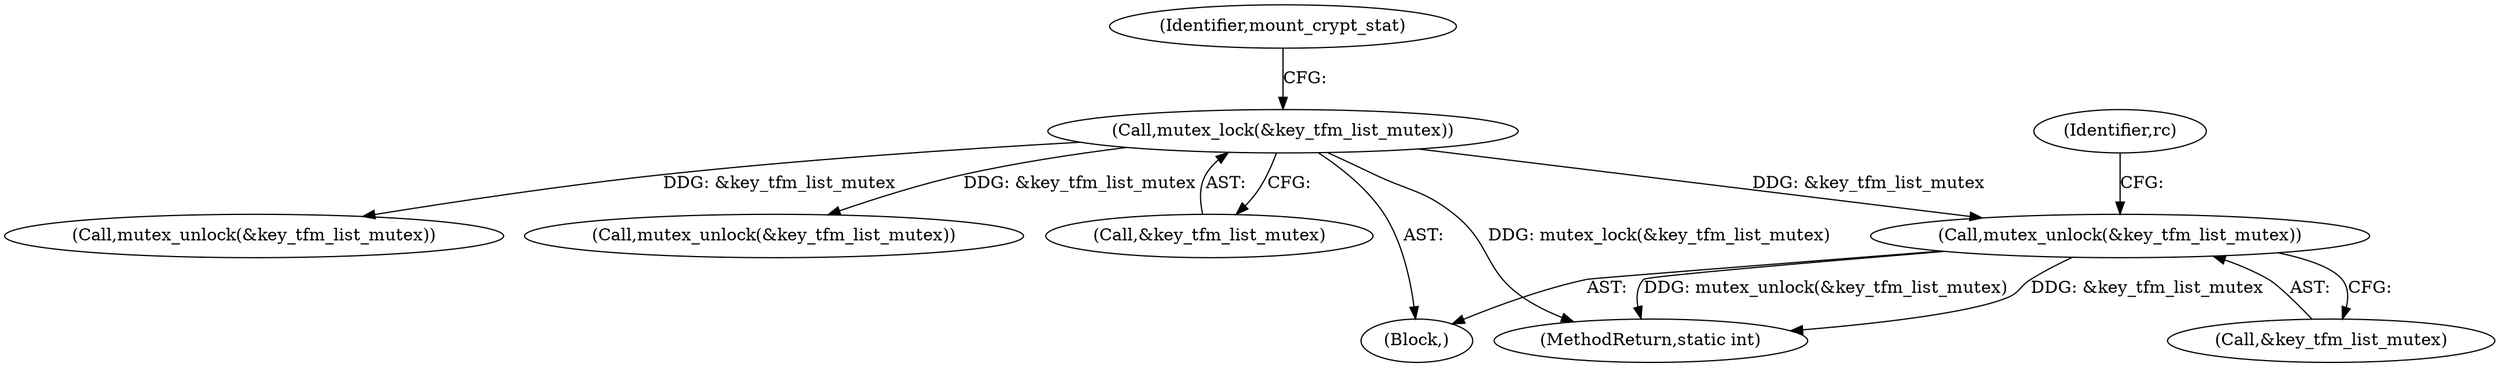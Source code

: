 digraph "0_linux_764355487ea220fdc2faf128d577d7f679b91f97_0@API" {
"1000548" [label="(Call,mutex_unlock(&key_tfm_list_mutex))"];
"1000481" [label="(Call,mutex_lock(&key_tfm_list_mutex))"];
"1000482" [label="(Call,&key_tfm_list_mutex)"];
"1000104" [label="(Block,)"];
"1000481" [label="(Call,mutex_lock(&key_tfm_list_mutex))"];
"1000548" [label="(Call,mutex_unlock(&key_tfm_list_mutex))"];
"1000509" [label="(Call,mutex_unlock(&key_tfm_list_mutex))"];
"1000552" [label="(Identifier,rc)"];
"1000560" [label="(MethodReturn,static int)"];
"1000544" [label="(Call,mutex_unlock(&key_tfm_list_mutex))"];
"1000549" [label="(Call,&key_tfm_list_mutex)"];
"1000488" [label="(Identifier,mount_crypt_stat)"];
"1000548" -> "1000104"  [label="AST: "];
"1000548" -> "1000549"  [label="CFG: "];
"1000549" -> "1000548"  [label="AST: "];
"1000552" -> "1000548"  [label="CFG: "];
"1000548" -> "1000560"  [label="DDG: mutex_unlock(&key_tfm_list_mutex)"];
"1000548" -> "1000560"  [label="DDG: &key_tfm_list_mutex"];
"1000481" -> "1000548"  [label="DDG: &key_tfm_list_mutex"];
"1000481" -> "1000104"  [label="AST: "];
"1000481" -> "1000482"  [label="CFG: "];
"1000482" -> "1000481"  [label="AST: "];
"1000488" -> "1000481"  [label="CFG: "];
"1000481" -> "1000560"  [label="DDG: mutex_lock(&key_tfm_list_mutex)"];
"1000481" -> "1000509"  [label="DDG: &key_tfm_list_mutex"];
"1000481" -> "1000544"  [label="DDG: &key_tfm_list_mutex"];
}
